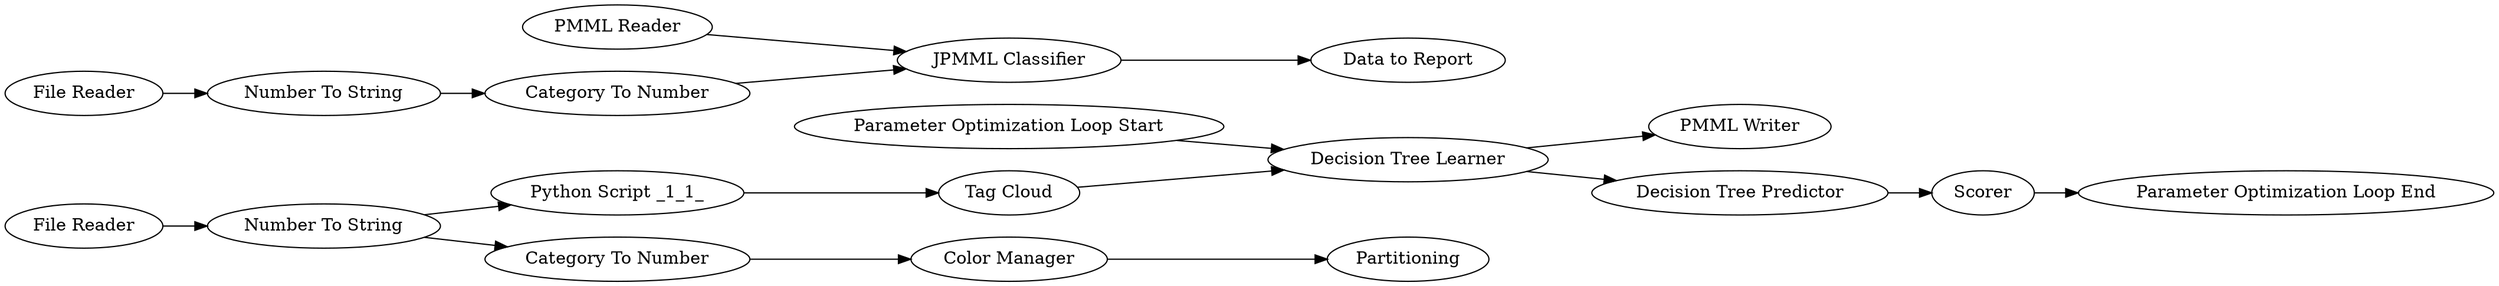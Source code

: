 digraph {
	"2973058213264042705_18" [label="Python Script _1_1_"]
	"3744390611649234495_26" [label="Data to Report"]
	"2973058213264042705_19" [label="Tag Cloud"]
	"555699041156612572_14" [label="JPMML Classifier"]
	"-923963626333503370_1" [label="File Reader"]
	"555699041156612572_10" [label="File Reader"]
	"3744515879630032737_9" [label="PMML Writer"]
	"2973058213264042705_2" [label="Number To String"]
	"555699041156612572_11" [label="PMML Reader"]
	"3744515879630032737_6" [label="Decision Tree Learner"]
	"3744515879630032737_8" [label=Scorer]
	"3744515879630032737_21" [label="Parameter Optimization Loop Start"]
	"2973058213264042705_4" [label="Color Manager"]
	"555699041156612572_15" [label="Number To String"]
	"3744515879630032737_22" [label="Parameter Optimization Loop End"]
	"2973058213264042705_3" [label="Category To Number"]
	"3744515879630032737_7" [label="Decision Tree Predictor"]
	"555699041156612572_16" [label="Category To Number"]
	"2973058213264042705_5" [label=Partitioning]
	"2973058213264042705_18" -> "2973058213264042705_19"
	"2973058213264042705_2" -> "2973058213264042705_3"
	"555699041156612572_11" -> "555699041156612572_14"
	"3744515879630032737_6" -> "3744515879630032737_9"
	"555699041156612572_16" -> "555699041156612572_14"
	"3744515879630032737_6" -> "3744515879630032737_7"
	"3744515879630032737_7" -> "3744515879630032737_8"
	"2973058213264042705_3" -> "2973058213264042705_4"
	"2973058213264042705_4" -> "2973058213264042705_5"
	"2973058213264042705_19" -> "3744515879630032737_6"
	"555699041156612572_15" -> "555699041156612572_16"
	"2973058213264042705_2" -> "2973058213264042705_18"
	"3744515879630032737_8" -> "3744515879630032737_22"
	"555699041156612572_10" -> "555699041156612572_15"
	"3744515879630032737_21" -> "3744515879630032737_6"
	"-923963626333503370_1" -> "2973058213264042705_2"
	"555699041156612572_14" -> "3744390611649234495_26"
	rankdir=LR
}

